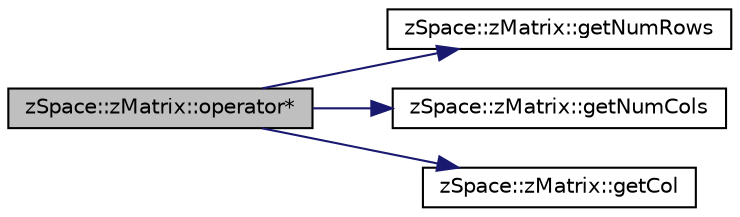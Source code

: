 digraph "zSpace::zMatrix::operator*"
{
  edge [fontname="Helvetica",fontsize="10",labelfontname="Helvetica",labelfontsize="10"];
  node [fontname="Helvetica",fontsize="10",shape=record];
  rankdir="LR";
  Node78 [label="zSpace::zMatrix::operator*",height=0.2,width=0.4,color="black", fillcolor="grey75", style="filled", fontcolor="black"];
  Node78 -> Node79 [color="midnightblue",fontsize="10",style="solid",fontname="Helvetica"];
  Node79 [label="zSpace::zMatrix::getNumRows",height=0.2,width=0.4,color="black", fillcolor="white", style="filled",URL="$classz_space_1_1z_matrix.html#ae85a1183dc320f27fca7608431d5c4f5",tooltip="This method gets the number of rows in the matrix. "];
  Node78 -> Node80 [color="midnightblue",fontsize="10",style="solid",fontname="Helvetica"];
  Node80 [label="zSpace::zMatrix::getNumCols",height=0.2,width=0.4,color="black", fillcolor="white", style="filled",URL="$classz_space_1_1z_matrix.html#a9f99bbcdb6224e24488e8e01d51937be",tooltip="This method gets the number of columns in the matrix. "];
  Node78 -> Node81 [color="midnightblue",fontsize="10",style="solid",fontname="Helvetica"];
  Node81 [label="zSpace::zMatrix::getCol",height=0.2,width=0.4,color="black", fillcolor="white", style="filled",URL="$classz_space_1_1z_matrix.html#aeac2ded2fa3667acd6d3e28c7ece183d",tooltip="This method gets the column values at the input column index. "];
}
